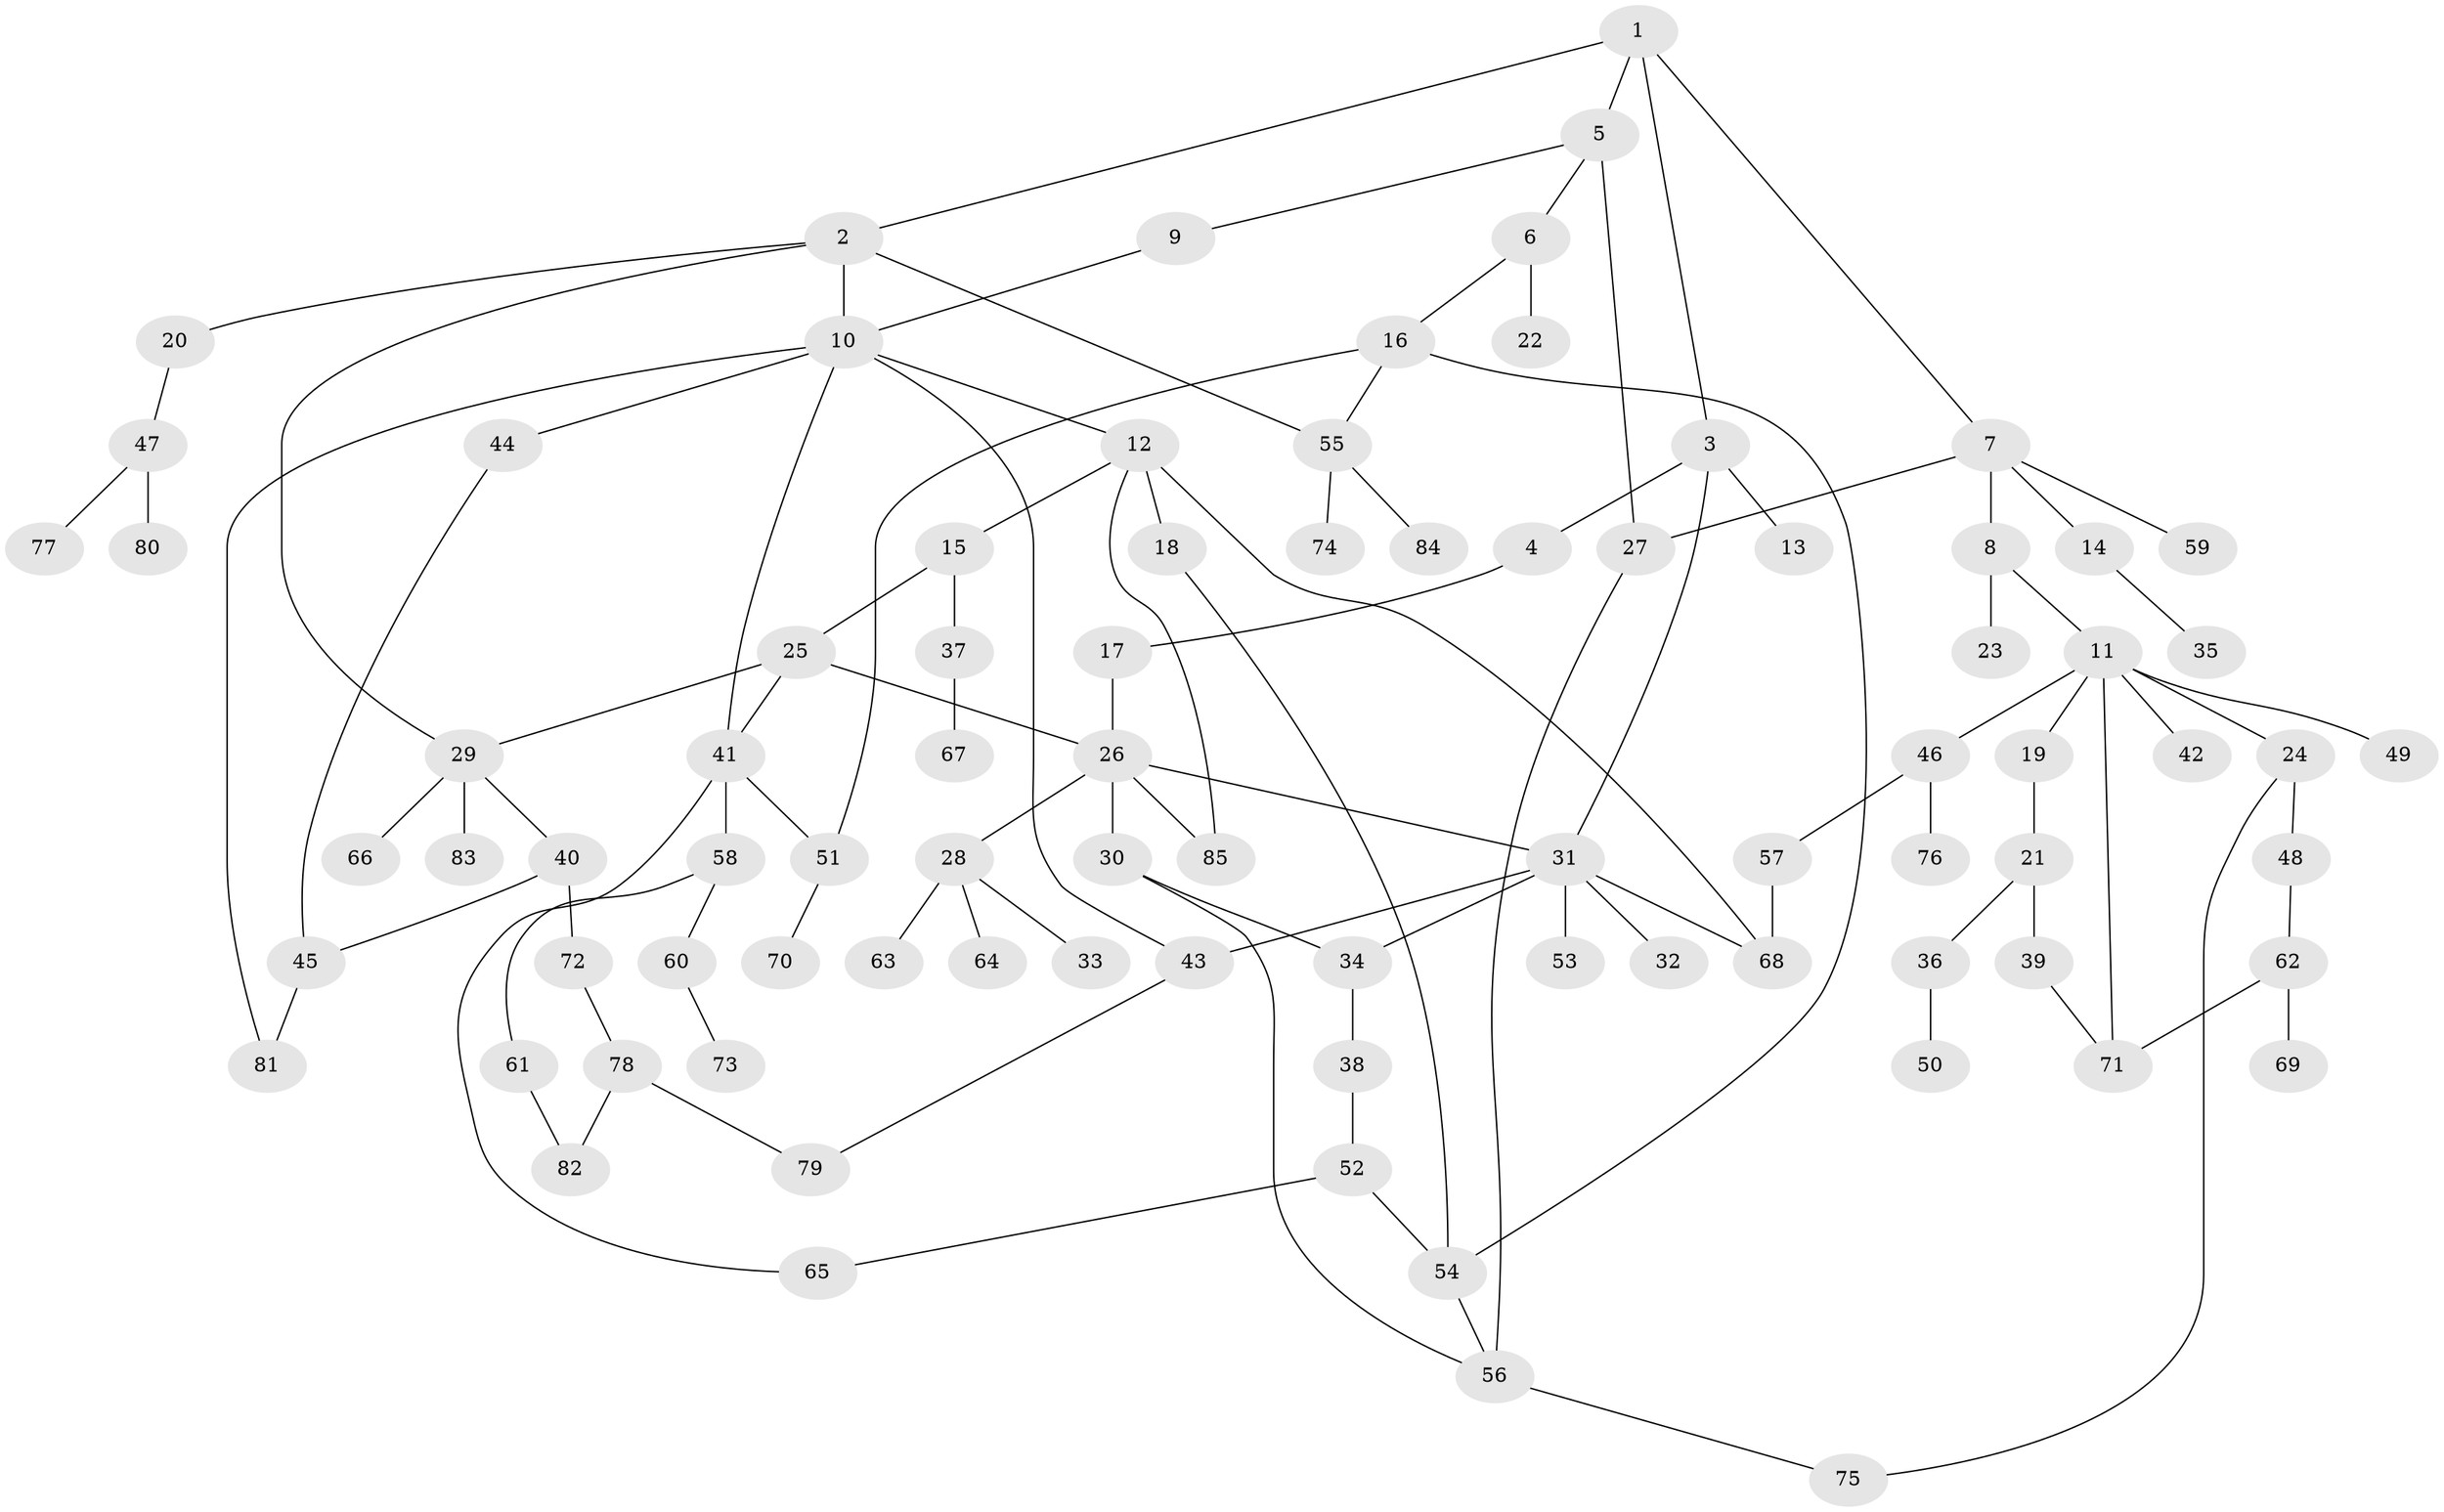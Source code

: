 // original degree distribution, {5: 0.05673758865248227, 6: 0.028368794326241134, 2: 0.3191489361702128, 4: 0.09929078014184398, 3: 0.1347517730496454, 7: 0.014184397163120567, 1: 0.3475177304964539}
// Generated by graph-tools (version 1.1) at 2025/49/03/04/25 22:49:11]
// undirected, 85 vertices, 109 edges
graph export_dot {
  node [color=gray90,style=filled];
  1;
  2;
  3;
  4;
  5;
  6;
  7;
  8;
  9;
  10;
  11;
  12;
  13;
  14;
  15;
  16;
  17;
  18;
  19;
  20;
  21;
  22;
  23;
  24;
  25;
  26;
  27;
  28;
  29;
  30;
  31;
  32;
  33;
  34;
  35;
  36;
  37;
  38;
  39;
  40;
  41;
  42;
  43;
  44;
  45;
  46;
  47;
  48;
  49;
  50;
  51;
  52;
  53;
  54;
  55;
  56;
  57;
  58;
  59;
  60;
  61;
  62;
  63;
  64;
  65;
  66;
  67;
  68;
  69;
  70;
  71;
  72;
  73;
  74;
  75;
  76;
  77;
  78;
  79;
  80;
  81;
  82;
  83;
  84;
  85;
  1 -- 2 [weight=1.0];
  1 -- 3 [weight=1.0];
  1 -- 5 [weight=1.0];
  1 -- 7 [weight=1.0];
  2 -- 10 [weight=1.0];
  2 -- 20 [weight=1.0];
  2 -- 29 [weight=1.0];
  2 -- 55 [weight=1.0];
  3 -- 4 [weight=1.0];
  3 -- 13 [weight=1.0];
  3 -- 31 [weight=1.0];
  4 -- 17 [weight=1.0];
  5 -- 6 [weight=1.0];
  5 -- 9 [weight=1.0];
  5 -- 27 [weight=1.0];
  6 -- 16 [weight=1.0];
  6 -- 22 [weight=1.0];
  7 -- 8 [weight=1.0];
  7 -- 14 [weight=1.0];
  7 -- 27 [weight=1.0];
  7 -- 59 [weight=1.0];
  8 -- 11 [weight=1.0];
  8 -- 23 [weight=1.0];
  9 -- 10 [weight=1.0];
  10 -- 12 [weight=1.0];
  10 -- 41 [weight=1.0];
  10 -- 43 [weight=1.0];
  10 -- 44 [weight=1.0];
  10 -- 81 [weight=1.0];
  11 -- 19 [weight=1.0];
  11 -- 24 [weight=1.0];
  11 -- 42 [weight=1.0];
  11 -- 46 [weight=1.0];
  11 -- 49 [weight=1.0];
  11 -- 71 [weight=1.0];
  12 -- 15 [weight=1.0];
  12 -- 18 [weight=2.0];
  12 -- 68 [weight=1.0];
  12 -- 85 [weight=1.0];
  14 -- 35 [weight=1.0];
  15 -- 25 [weight=1.0];
  15 -- 37 [weight=1.0];
  16 -- 51 [weight=1.0];
  16 -- 54 [weight=1.0];
  16 -- 55 [weight=1.0];
  17 -- 26 [weight=1.0];
  18 -- 54 [weight=1.0];
  19 -- 21 [weight=1.0];
  20 -- 47 [weight=1.0];
  21 -- 36 [weight=1.0];
  21 -- 39 [weight=1.0];
  24 -- 48 [weight=1.0];
  24 -- 75 [weight=1.0];
  25 -- 26 [weight=1.0];
  25 -- 29 [weight=1.0];
  25 -- 41 [weight=1.0];
  26 -- 28 [weight=1.0];
  26 -- 30 [weight=1.0];
  26 -- 31 [weight=1.0];
  26 -- 85 [weight=1.0];
  27 -- 56 [weight=1.0];
  28 -- 33 [weight=1.0];
  28 -- 63 [weight=1.0];
  28 -- 64 [weight=1.0];
  29 -- 40 [weight=1.0];
  29 -- 66 [weight=1.0];
  29 -- 83 [weight=1.0];
  30 -- 34 [weight=1.0];
  30 -- 56 [weight=1.0];
  31 -- 32 [weight=1.0];
  31 -- 34 [weight=1.0];
  31 -- 43 [weight=1.0];
  31 -- 53 [weight=1.0];
  31 -- 68 [weight=1.0];
  34 -- 38 [weight=1.0];
  36 -- 50 [weight=1.0];
  37 -- 67 [weight=1.0];
  38 -- 52 [weight=1.0];
  39 -- 71 [weight=1.0];
  40 -- 45 [weight=1.0];
  40 -- 72 [weight=1.0];
  41 -- 51 [weight=1.0];
  41 -- 58 [weight=1.0];
  41 -- 65 [weight=1.0];
  43 -- 79 [weight=1.0];
  44 -- 45 [weight=1.0];
  45 -- 81 [weight=1.0];
  46 -- 57 [weight=1.0];
  46 -- 76 [weight=1.0];
  47 -- 77 [weight=1.0];
  47 -- 80 [weight=1.0];
  48 -- 62 [weight=1.0];
  51 -- 70 [weight=1.0];
  52 -- 54 [weight=1.0];
  52 -- 65 [weight=1.0];
  54 -- 56 [weight=1.0];
  55 -- 74 [weight=1.0];
  55 -- 84 [weight=1.0];
  56 -- 75 [weight=1.0];
  57 -- 68 [weight=1.0];
  58 -- 60 [weight=1.0];
  58 -- 61 [weight=1.0];
  60 -- 73 [weight=1.0];
  61 -- 82 [weight=1.0];
  62 -- 69 [weight=1.0];
  62 -- 71 [weight=1.0];
  72 -- 78 [weight=1.0];
  78 -- 79 [weight=1.0];
  78 -- 82 [weight=1.0];
}
